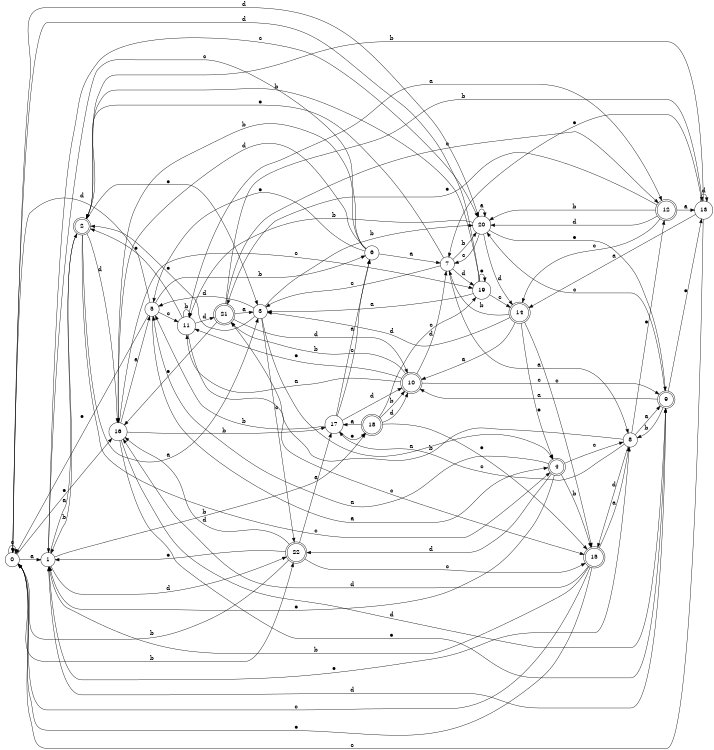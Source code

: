 digraph n19_6 {
__start0 [label="" shape="none"];

rankdir=LR;
size="8,5";

s0 [style="filled", color="black", fillcolor="white" shape="circle", label="0"];
s1 [style="filled", color="black", fillcolor="white" shape="circle", label="1"];
s2 [style="rounded,filled", color="black", fillcolor="white" shape="doublecircle", label="2"];
s3 [style="filled", color="black", fillcolor="white" shape="circle", label="3"];
s4 [style="rounded,filled", color="black", fillcolor="white" shape="doublecircle", label="4"];
s5 [style="filled", color="black", fillcolor="white" shape="circle", label="5"];
s6 [style="filled", color="black", fillcolor="white" shape="circle", label="6"];
s7 [style="filled", color="black", fillcolor="white" shape="circle", label="7"];
s8 [style="filled", color="black", fillcolor="white" shape="circle", label="8"];
s9 [style="rounded,filled", color="black", fillcolor="white" shape="doublecircle", label="9"];
s10 [style="rounded,filled", color="black", fillcolor="white" shape="doublecircle", label="10"];
s11 [style="filled", color="black", fillcolor="white" shape="circle", label="11"];
s12 [style="rounded,filled", color="black", fillcolor="white" shape="doublecircle", label="12"];
s13 [style="filled", color="black", fillcolor="white" shape="circle", label="13"];
s14 [style="rounded,filled", color="black", fillcolor="white" shape="doublecircle", label="14"];
s15 [style="rounded,filled", color="black", fillcolor="white" shape="doublecircle", label="15"];
s16 [style="filled", color="black", fillcolor="white" shape="circle", label="16"];
s17 [style="filled", color="black", fillcolor="white" shape="circle", label="17"];
s18 [style="rounded,filled", color="black", fillcolor="white" shape="doublecircle", label="18"];
s19 [style="filled", color="black", fillcolor="white" shape="circle", label="19"];
s20 [style="filled", color="black", fillcolor="white" shape="circle", label="20"];
s21 [style="rounded,filled", color="black", fillcolor="white" shape="doublecircle", label="21"];
s22 [style="rounded,filled", color="black", fillcolor="white" shape="doublecircle", label="22"];
s0 -> s1 [label="a"];
s0 -> s22 [label="b"];
s0 -> s0 [label="c"];
s0 -> s20 [label="d"];
s0 -> s16 [label="e"];
s1 -> s2 [label="a"];
s1 -> s18 [label="b"];
s1 -> s20 [label="c"];
s1 -> s22 [label="d"];
s1 -> s8 [label="e"];
s2 -> s3 [label="a"];
s2 -> s1 [label="b"];
s2 -> s4 [label="c"];
s2 -> s16 [label="d"];
s2 -> s3 [label="e"];
s3 -> s4 [label="a"];
s3 -> s20 [label="b"];
s3 -> s22 [label="c"];
s3 -> s5 [label="d"];
s3 -> s2 [label="e"];
s4 -> s5 [label="a"];
s4 -> s15 [label="b"];
s4 -> s8 [label="c"];
s4 -> s22 [label="d"];
s4 -> s1 [label="e"];
s5 -> s4 [label="a"];
s5 -> s6 [label="b"];
s5 -> s11 [label="c"];
s5 -> s0 [label="d"];
s5 -> s0 [label="e"];
s6 -> s7 [label="a"];
s6 -> s16 [label="b"];
s6 -> s1 [label="c"];
s6 -> s16 [label="d"];
s6 -> s5 [label="e"];
s7 -> s8 [label="a"];
s7 -> s20 [label="b"];
s7 -> s3 [label="c"];
s7 -> s19 [label="d"];
s7 -> s2 [label="e"];
s8 -> s9 [label="a"];
s8 -> s21 [label="b"];
s8 -> s17 [label="c"];
s8 -> s15 [label="d"];
s8 -> s12 [label="e"];
s9 -> s10 [label="a"];
s9 -> s8 [label="b"];
s9 -> s20 [label="c"];
s9 -> s1 [label="d"];
s9 -> s13 [label="e"];
s10 -> s11 [label="a"];
s10 -> s21 [label="b"];
s10 -> s9 [label="c"];
s10 -> s7 [label="d"];
s10 -> s11 [label="e"];
s11 -> s12 [label="a"];
s11 -> s11 [label="b"];
s11 -> s15 [label="c"];
s11 -> s21 [label="d"];
s11 -> s2 [label="e"];
s12 -> s13 [label="a"];
s12 -> s20 [label="b"];
s12 -> s14 [label="c"];
s12 -> s20 [label="d"];
s12 -> s21 [label="e"];
s13 -> s14 [label="a"];
s13 -> s2 [label="b"];
s13 -> s0 [label="c"];
s13 -> s13 [label="d"];
s13 -> s7 [label="e"];
s14 -> s10 [label="a"];
s14 -> s7 [label="b"];
s14 -> s15 [label="c"];
s14 -> s3 [label="d"];
s14 -> s4 [label="e"];
s15 -> s8 [label="a"];
s15 -> s1 [label="b"];
s15 -> s0 [label="c"];
s15 -> s16 [label="d"];
s15 -> s0 [label="e"];
s16 -> s5 [label="a"];
s16 -> s17 [label="b"];
s16 -> s19 [label="c"];
s16 -> s9 [label="d"];
s16 -> s9 [label="e"];
s17 -> s6 [label="a"];
s17 -> s5 [label="b"];
s17 -> s6 [label="c"];
s17 -> s10 [label="d"];
s17 -> s18 [label="e"];
s18 -> s17 [label="a"];
s18 -> s10 [label="b"];
s18 -> s19 [label="c"];
s18 -> s10 [label="d"];
s18 -> s15 [label="e"];
s19 -> s3 [label="a"];
s19 -> s2 [label="b"];
s19 -> s14 [label="c"];
s19 -> s0 [label="d"];
s19 -> s19 [label="e"];
s20 -> s20 [label="a"];
s20 -> s11 [label="b"];
s20 -> s7 [label="c"];
s20 -> s14 [label="d"];
s20 -> s9 [label="e"];
s21 -> s3 [label="a"];
s21 -> s13 [label="b"];
s21 -> s12 [label="c"];
s21 -> s10 [label="d"];
s21 -> s16 [label="e"];
s22 -> s17 [label="a"];
s22 -> s0 [label="b"];
s22 -> s15 [label="c"];
s22 -> s16 [label="d"];
s22 -> s1 [label="e"];

}